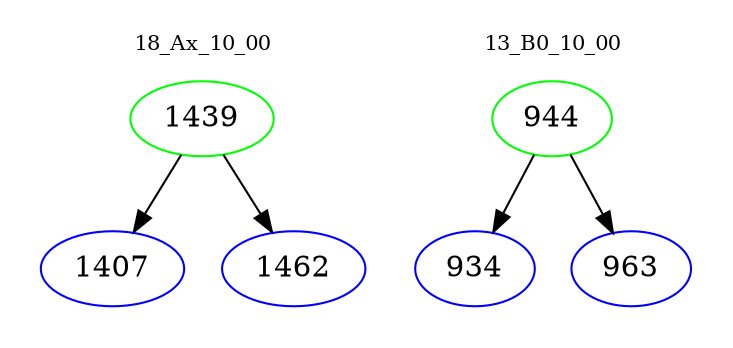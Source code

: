 digraph{
subgraph cluster_0 {
color = white
label = "18_Ax_10_00";
fontsize=10;
T0_1439 [label="1439", color="green"]
T0_1439 -> T0_1407 [color="black"]
T0_1407 [label="1407", color="blue"]
T0_1439 -> T0_1462 [color="black"]
T0_1462 [label="1462", color="blue"]
}
subgraph cluster_1 {
color = white
label = "13_B0_10_00";
fontsize=10;
T1_944 [label="944", color="green"]
T1_944 -> T1_934 [color="black"]
T1_934 [label="934", color="blue"]
T1_944 -> T1_963 [color="black"]
T1_963 [label="963", color="blue"]
}
}
